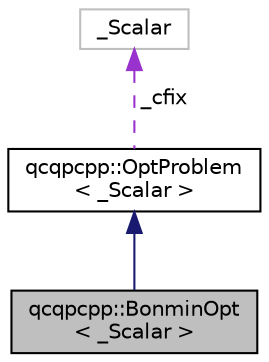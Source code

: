 digraph "qcqpcpp::BonminOpt&lt; _Scalar &gt;"
{
  edge [fontname="Helvetica",fontsize="10",labelfontname="Helvetica",labelfontsize="10"];
  node [fontname="Helvetica",fontsize="10",shape=record];
  Node1 [label="qcqpcpp::BonminOpt\l\< _Scalar \>",height=0.2,width=0.4,color="black", fillcolor="grey75", style="filled" fontcolor="black"];
  Node2 -> Node1 [dir="back",color="midnightblue",fontsize="10",style="solid",fontname="Helvetica"];
  Node2 [label="qcqpcpp::OptProblem\l\< _Scalar \>",height=0.2,width=0.4,color="black", fillcolor="white", style="filled",URL="$classqcqpcpp_1_1_opt_problem.html"];
  Node3 -> Node2 [dir="back",color="darkorchid3",fontsize="10",style="dashed",label=" _cfix" ,fontname="Helvetica"];
  Node3 [label="_Scalar",height=0.2,width=0.4,color="grey75", fillcolor="white", style="filled"];
}
